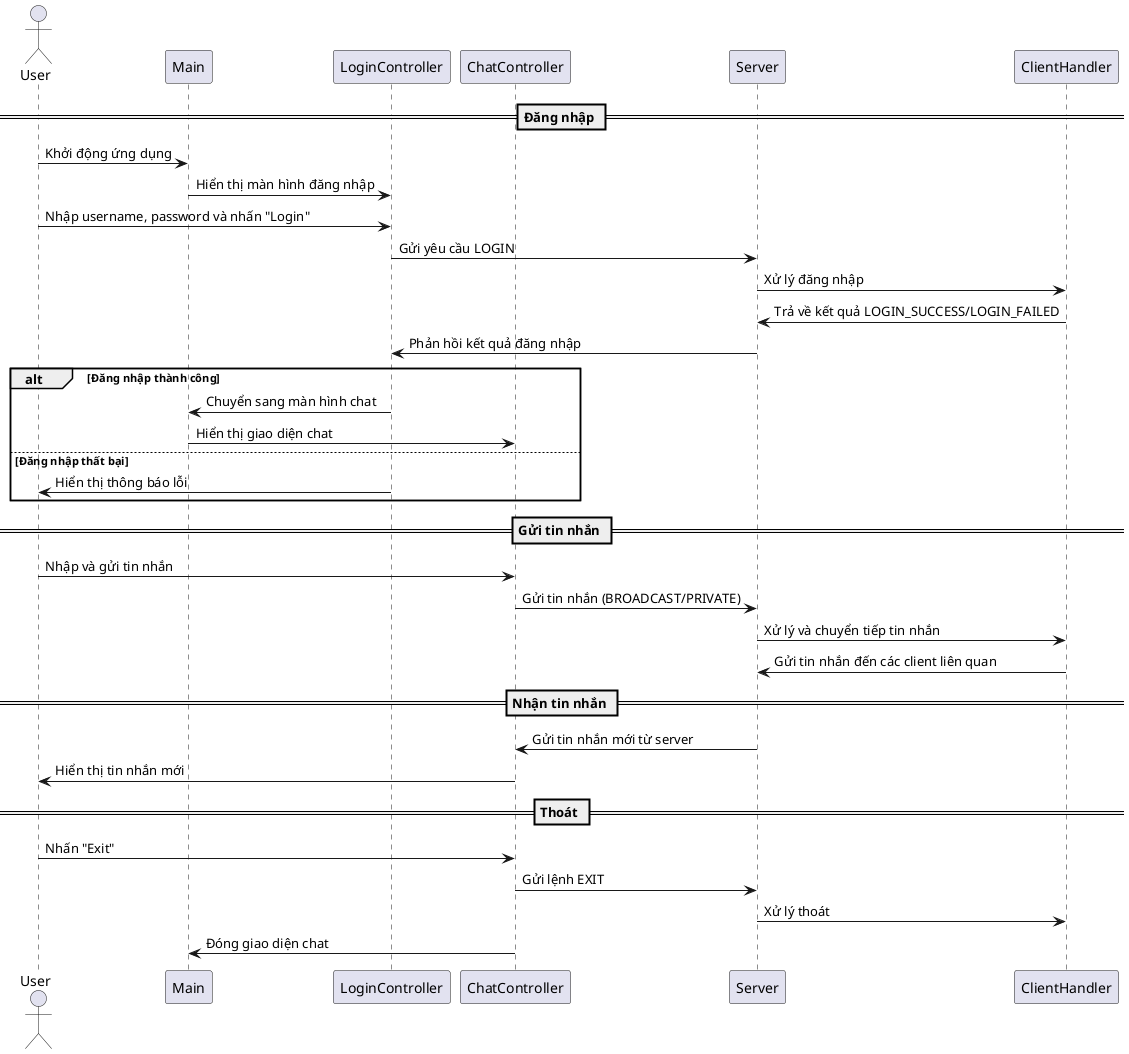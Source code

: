 @startuml gui_sequence_diagram
actor User
participant Main
participant LoginController
participant ChatController
participant Server
participant ClientHandler

== Đăng nhập ==
User -> Main: Khởi động ứng dụng
Main -> LoginController: Hiển thị màn hình đăng nhập
User -> LoginController: Nhập username, password và nhấn "Login"
LoginController -> Server: Gửi yêu cầu LOGIN
Server -> ClientHandler: Xử lý đăng nhập
ClientHandler -> Server: Trả về kết quả LOGIN_SUCCESS/LOGIN_FAILED
Server -> LoginController: Phản hồi kết quả đăng nhập
alt Đăng nhập thành công
    LoginController -> Main: Chuyển sang màn hình chat
    Main -> ChatController: Hiển thị giao diện chat
else Đăng nhập thất bại
    LoginController -> User: Hiển thị thông báo lỗi
end

== Gửi tin nhắn ==
User -> ChatController: Nhập và gửi tin nhắn
ChatController -> Server: Gửi tin nhắn (BROADCAST/PRIVATE)
Server -> ClientHandler: Xử lý và chuyển tiếp tin nhắn
ClientHandler -> Server: Gửi tin nhắn đến các client liên quan

== Nhận tin nhắn ==
Server -> ChatController: Gửi tin nhắn mới từ server
ChatController -> User: Hiển thị tin nhắn mới

== Thoát ==
User -> ChatController: Nhấn "Exit"
ChatController -> Server: Gửi lệnh EXIT
Server -> ClientHandler: Xử lý thoát
ChatController -> Main: Đóng giao diện chat
@enduml
